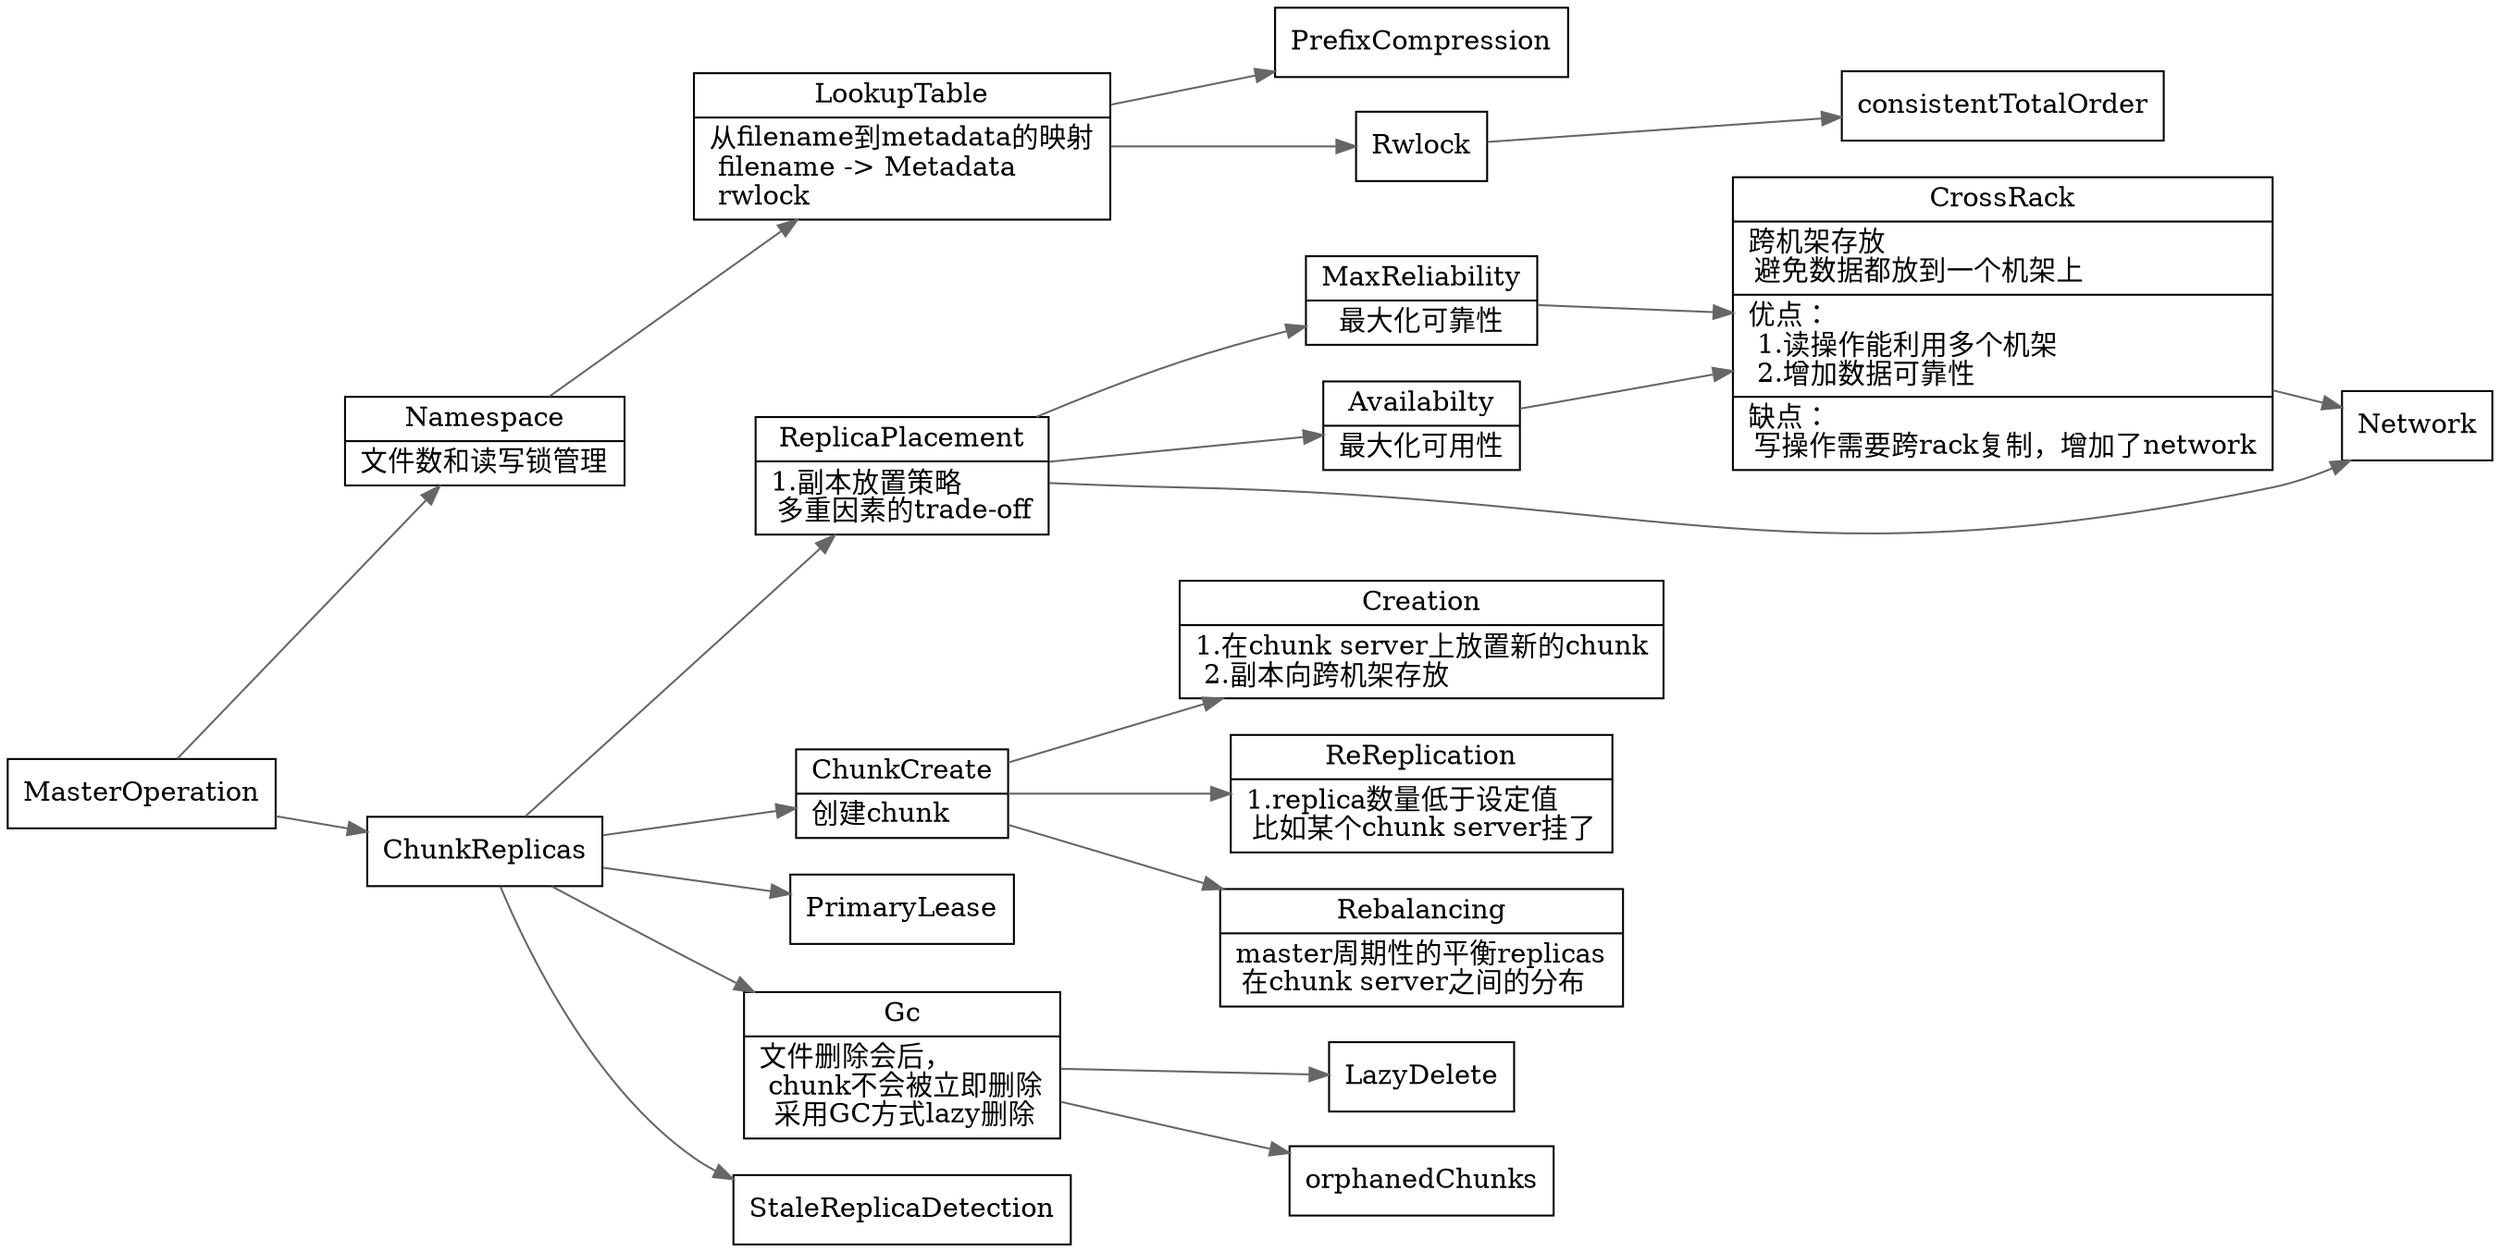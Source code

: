 digraph master_operation {
  node[shape=box];
  edge[color=gray40];
  newrank=true;
  rankdir=LR;
  MasterOperation -> {
    Namespace;
    ChunkReplicas;
  }
  Namespace[
    shape="record"
    label="{{
      Namespace|
      文件数和读写锁管理
    }}"
  ];
  Namespace -> {
    LookupTable;
  }
  LookupTable[
    shape="record"
    label="{{
      LookupTable|
      从filename到metadata的映射\l
      filename -\> Metadata\l
      rwlock\l
    }}"
  ];
  LookupTable -> {
    PrefixCompression;
    Rwlock;
  }
  Rwlock -> consistentTotalOrder;

  ChunkReplicas -> {
    ReplicaPlacement;
    ChunkCreate;
    PrimaryLease;
    Gc;
    StaleReplicaDetection;
  };

  ReplicaPlacement[
    shape="record"
    label="{{
      ReplicaPlacement|
      1.副本放置策略\l
      多重因素的trade-off\l
    }}"
  ];

  ReplicaPlacement -> {
    MaxReliability
    Availabilty;
    Network;
  }
  MaxReliability[
    shape="record"
    label="{{
      MaxReliability|
      最大化可靠性
    }}"
  ];
  Availabilty[
    shape="record"
    label="{{
      Availabilty|
      最大化可用性
    }}"
  ];
  CrossRack[
    shape="record"
    label="{{
      CrossRack|
      跨机架存放\l
      避免数据都放到一个机架上\l|
      优点：\l 
      1.读操作能利用多个机架\l
      2.增加数据可靠性\l|
      缺点：\l
      写操作需要跨rack复制，增加了network\l
    }}"
  ];
  CrossRack -> Network;
  {Availabilty; MaxReliability} -> CrossRack;

  ChunkCreate[
    shape="record"
    label="{{
      ChunkCreate|
      创建chunk\l
    }}"
  ];
  ChunkCreate -> {
    Creation
    ReReplication;
    Rebalancing;
  }
  Creation[
    shape="record"
    label="{{
      Creation|
      1.在chunk server上放置新的chunk\l
      2.副本向跨机架存放\l
    }}"
  ];
  ReReplication[
    shape="record"
    label="{{
      ReReplication|
      1.replica数量低于设定值\l 
      比如某个chunk server挂了\l
    }}"
  ];
  Rebalancing[
    shape="record"
    label="{{
      Rebalancing|
      master周期性的平衡replicas\l 
      在chunk server之间的分布\l
    }}"
  ];
  Gc[
    shape="record"
    label="{{
      Gc|
      文件删除会后，\l 
      chunk不会被立即删除\l
      采用GC方式lazy删除
    }}"
  ];

  Gc -> {
    LazyDelete;
    orphanedChunks;
  }
}
